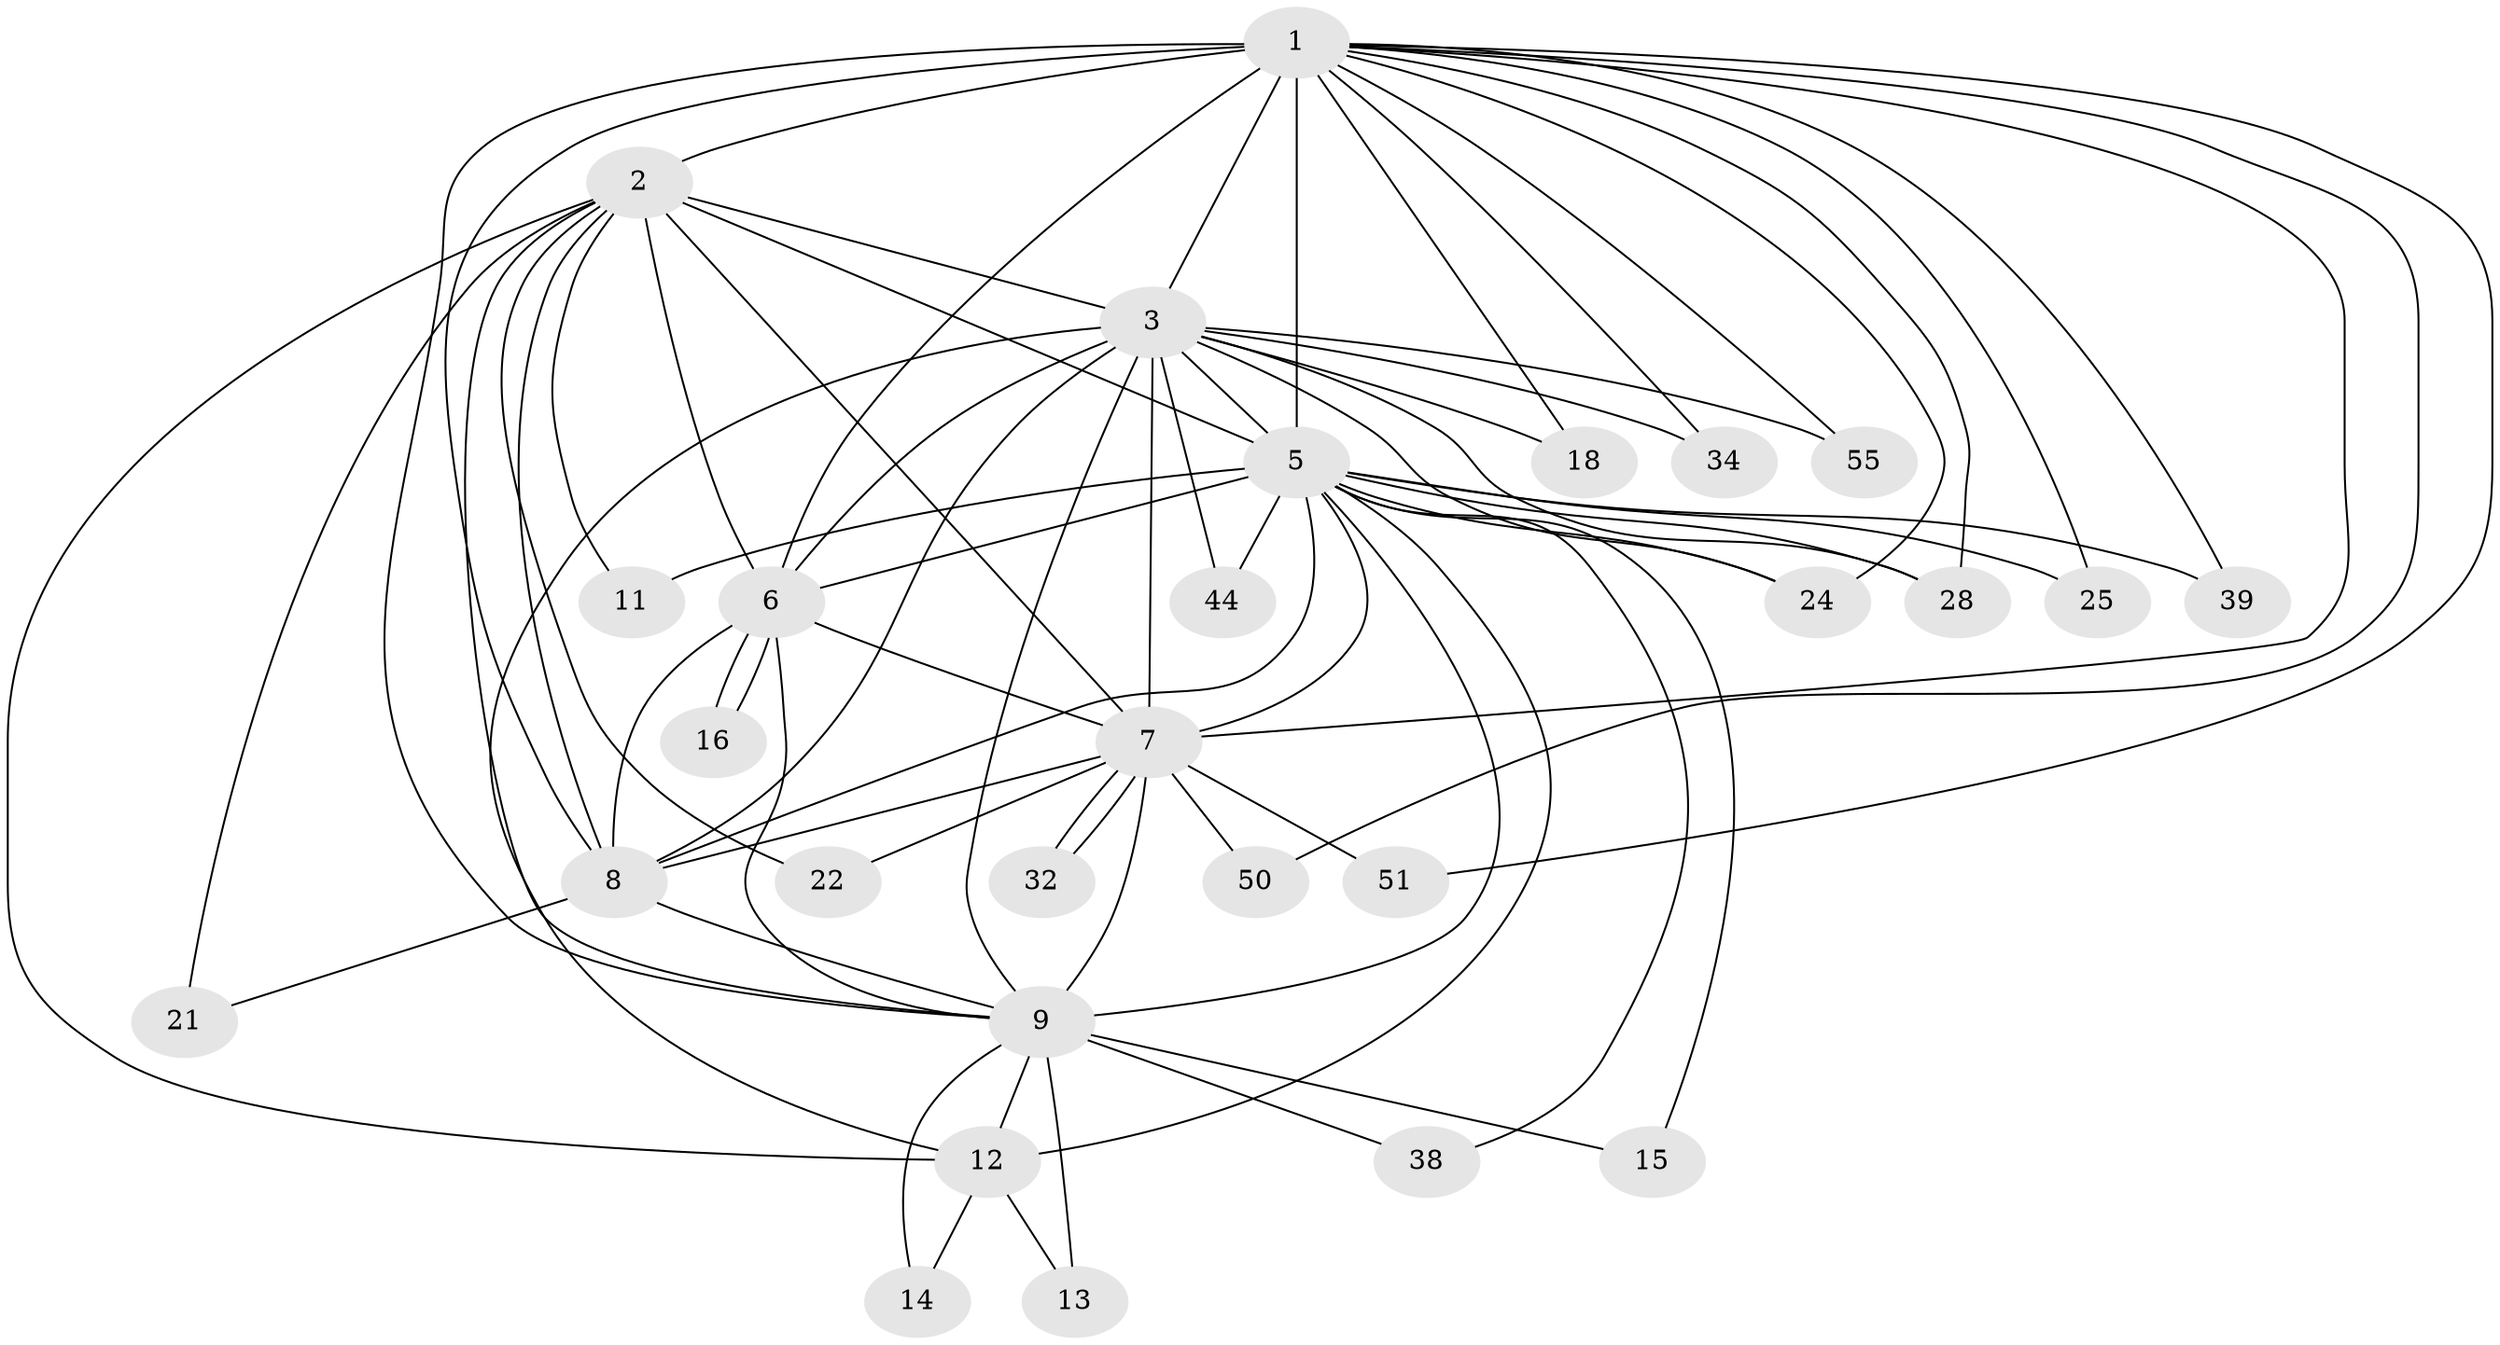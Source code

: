 // original degree distribution, {21: 0.017543859649122806, 15: 0.017543859649122806, 13: 0.03508771929824561, 16: 0.03508771929824561, 18: 0.017543859649122806, 17: 0.03508771929824561, 12: 0.017543859649122806, 3: 0.14035087719298245, 8: 0.017543859649122806, 2: 0.5614035087719298, 4: 0.10526315789473684}
// Generated by graph-tools (version 1.1) at 2025/17/03/04/25 18:17:15]
// undirected, 28 vertices, 72 edges
graph export_dot {
graph [start="1"]
  node [color=gray90,style=filled];
  1 [super="+27+19"];
  2;
  3 [super="+4+17"];
  5 [super="+10+35+30"];
  6;
  7 [super="+41"];
  8;
  9 [super="+43+36"];
  11 [super="+26"];
  12;
  13;
  14;
  15;
  16 [super="+47"];
  18;
  21;
  22 [super="+40"];
  24 [super="+56"];
  25 [super="+29"];
  28 [super="+31"];
  32;
  34;
  38;
  39;
  44;
  50;
  51;
  55;
  1 -- 2;
  1 -- 3 [weight=2];
  1 -- 5 [weight=4];
  1 -- 6 [weight=2];
  1 -- 7;
  1 -- 8 [weight=2];
  1 -- 9;
  1 -- 18;
  1 -- 25 [weight=2];
  1 -- 34;
  1 -- 39;
  1 -- 50;
  1 -- 51;
  1 -- 55;
  1 -- 24;
  1 -- 28;
  2 -- 3 [weight=4];
  2 -- 5 [weight=2];
  2 -- 6;
  2 -- 7;
  2 -- 8;
  2 -- 9;
  2 -- 11;
  2 -- 12;
  2 -- 21;
  2 -- 22;
  3 -- 5 [weight=7];
  3 -- 6 [weight=2];
  3 -- 7 [weight=2];
  3 -- 8 [weight=3];
  3 -- 9 [weight=3];
  3 -- 28 [weight=2];
  3 -- 55;
  3 -- 34;
  3 -- 12 [weight=2];
  3 -- 18;
  3 -- 24;
  3 -- 44;
  5 -- 6 [weight=2];
  5 -- 7 [weight=2];
  5 -- 8 [weight=2];
  5 -- 9 [weight=4];
  5 -- 15;
  5 -- 24;
  5 -- 38;
  5 -- 11 [weight=2];
  5 -- 44;
  5 -- 25 [weight=2];
  5 -- 39;
  5 -- 12;
  5 -- 28;
  6 -- 7;
  6 -- 8;
  6 -- 9;
  6 -- 16 [weight=2];
  6 -- 16;
  7 -- 8;
  7 -- 9 [weight=3];
  7 -- 22 [weight=2];
  7 -- 32;
  7 -- 32;
  7 -- 50;
  7 -- 51;
  8 -- 9;
  8 -- 21;
  9 -- 12 [weight=2];
  9 -- 13;
  9 -- 14;
  9 -- 15;
  9 -- 38;
  12 -- 13;
  12 -- 14;
}
